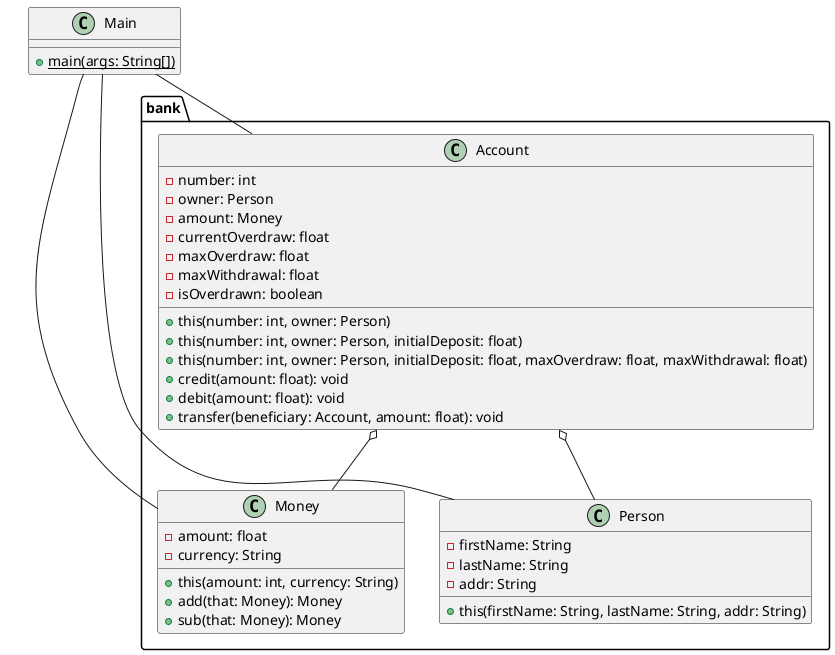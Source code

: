 @startuml
package bank {
class Money {
- amount: float
- currency: String
+ this(amount: int, currency: String)
+ add(that: Money): Money
+ sub(that: Money): Money
}

class Person{
- firstName: String
- lastName: String
- addr: String
+ this(firstName: String, lastName: String, addr: String)
}
class Account{
- number: int
- owner: Person
- amount: Money
- currentOverdraw: float
- maxOverdraw: float
- maxWithdrawal: float
- isOverdrawn: boolean
+ this(number: int, owner: Person)
+ this(number: int, owner: Person, initialDeposit: float)
+ this(number: int, owner: Person, initialDeposit: float, maxOverdraw: float, maxWithdrawal: float)
+ credit(amount: float): void
+ debit(amount: float): void
+ transfer(beneficiary: Account, amount: float): void
}
}
class Main {
+ {static} main(args: String[])
}

Main -- Money
Main -- Account
Main -- Person

Account o-- Money
Account o-- Person
@enduml